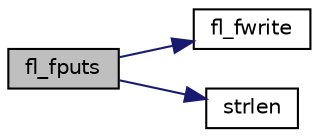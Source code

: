 digraph "fl_fputs"
{
 // LATEX_PDF_SIZE
  edge [fontname="Helvetica",fontsize="10",labelfontname="Helvetica",labelfontsize="10"];
  node [fontname="Helvetica",fontsize="10",shape=record];
  rankdir="LR";
  Node1 [label="fl_fputs",height=0.2,width=0.4,color="black", fillcolor="grey75", style="filled", fontcolor="black",tooltip=" "];
  Node1 -> Node2 [color="midnightblue",fontsize="10",style="solid",fontname="Helvetica"];
  Node2 [label="fl_fwrite",height=0.2,width=0.4,color="black", fillcolor="white", style="filled",URL="$fat__filelib_8c.html#a8349790c61beca1a9138fb28a2689607",tooltip=" "];
  Node1 -> Node3 [color="midnightblue",fontsize="10",style="solid",fontname="Helvetica"];
  Node3 [label="strlen",height=0.2,width=0.4,color="black", fillcolor="white", style="filled",URL="$lib_8h.html#ae6c8de953239811a34eeeab09458e55e",tooltip=" "];
}

